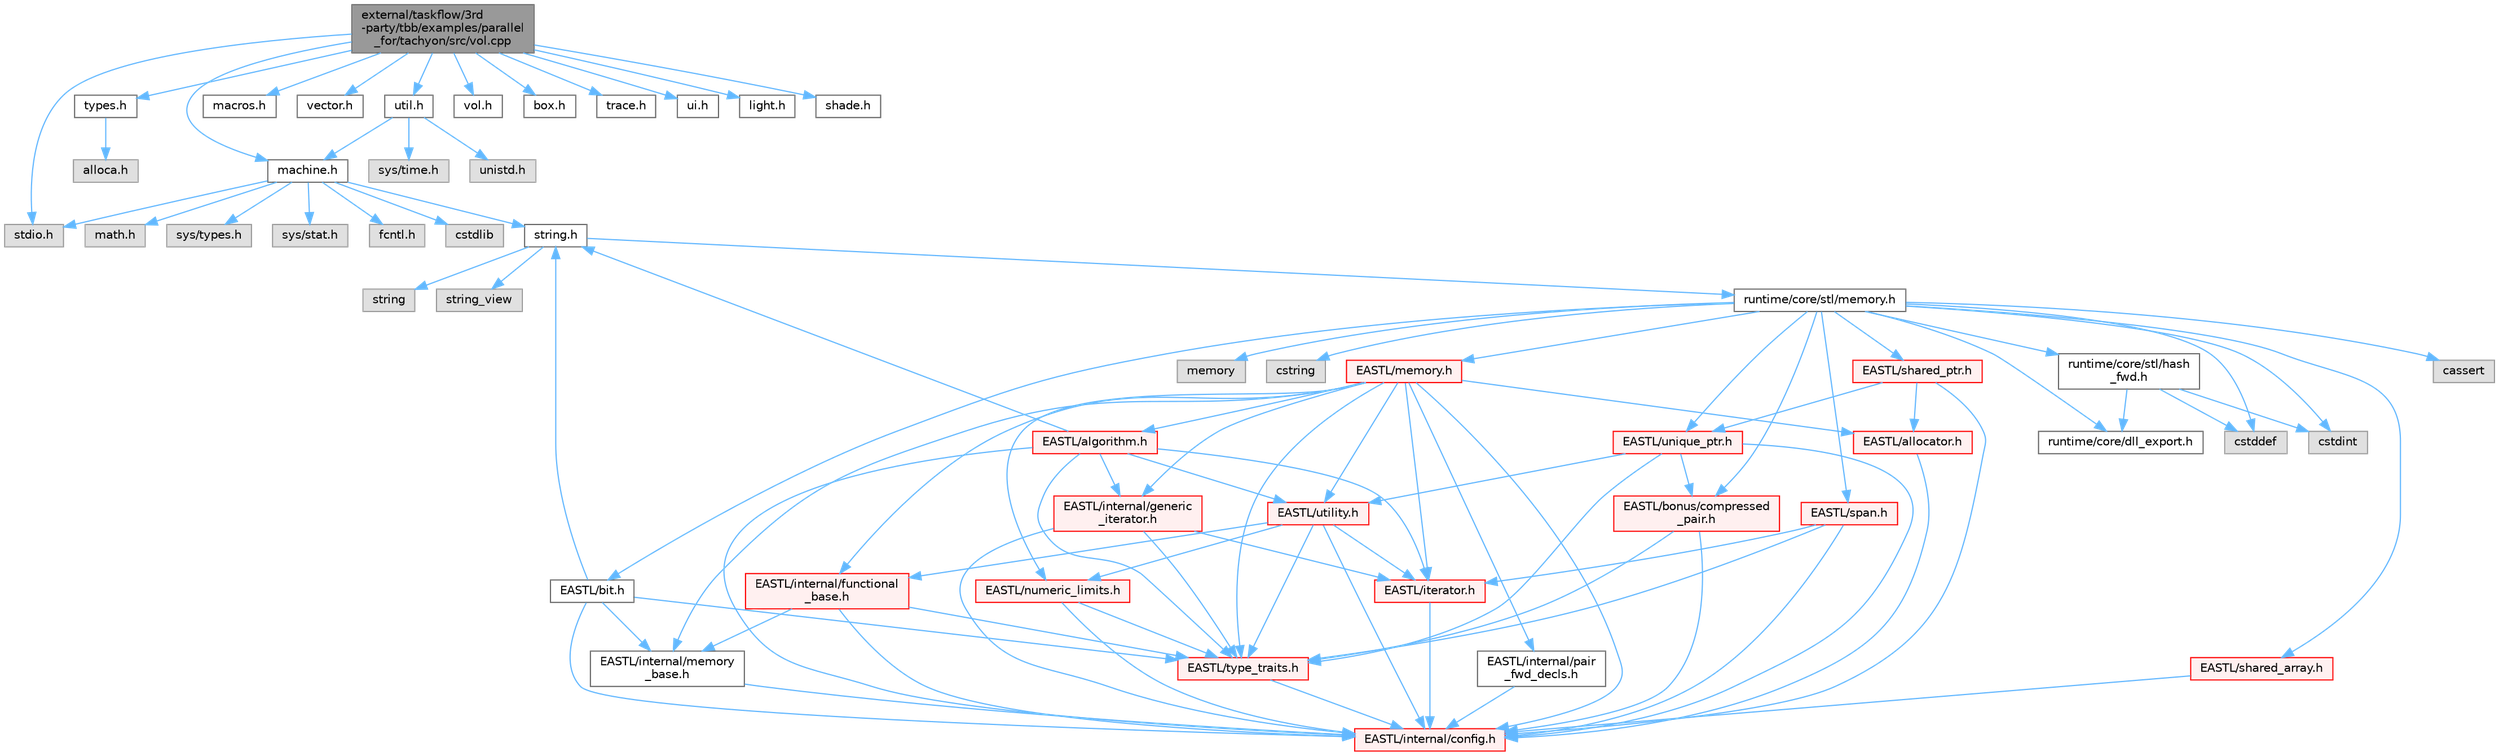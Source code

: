 digraph "external/taskflow/3rd-party/tbb/examples/parallel_for/tachyon/src/vol.cpp"
{
 // LATEX_PDF_SIZE
  bgcolor="transparent";
  edge [fontname=Helvetica,fontsize=10,labelfontname=Helvetica,labelfontsize=10];
  node [fontname=Helvetica,fontsize=10,shape=box,height=0.2,width=0.4];
  Node1 [id="Node000001",label="external/taskflow/3rd\l-party/tbb/examples/parallel\l_for/tachyon/src/vol.cpp",height=0.2,width=0.4,color="gray40", fillcolor="grey60", style="filled", fontcolor="black",tooltip=" "];
  Node1 -> Node2 [id="edge1_Node000001_Node000002",color="steelblue1",style="solid",tooltip=" "];
  Node2 [id="Node000002",label="stdio.h",height=0.2,width=0.4,color="grey60", fillcolor="#E0E0E0", style="filled",tooltip=" "];
  Node1 -> Node3 [id="edge2_Node000001_Node000003",color="steelblue1",style="solid",tooltip=" "];
  Node3 [id="Node000003",label="machine.h",height=0.2,width=0.4,color="grey40", fillcolor="white", style="filled",URL="$machine_8h.html",tooltip=" "];
  Node3 -> Node2 [id="edge3_Node000003_Node000002",color="steelblue1",style="solid",tooltip=" "];
  Node3 -> Node4 [id="edge4_Node000003_Node000004",color="steelblue1",style="solid",tooltip=" "];
  Node4 [id="Node000004",label="cstdlib",height=0.2,width=0.4,color="grey60", fillcolor="#E0E0E0", style="filled",tooltip=" "];
  Node3 -> Node5 [id="edge5_Node000003_Node000005",color="steelblue1",style="solid",tooltip=" "];
  Node5 [id="Node000005",label="string.h",height=0.2,width=0.4,color="grey40", fillcolor="white", style="filled",URL="$string_8h.html",tooltip=" "];
  Node5 -> Node6 [id="edge6_Node000005_Node000006",color="steelblue1",style="solid",tooltip=" "];
  Node6 [id="Node000006",label="string",height=0.2,width=0.4,color="grey60", fillcolor="#E0E0E0", style="filled",tooltip=" "];
  Node5 -> Node7 [id="edge7_Node000005_Node000007",color="steelblue1",style="solid",tooltip=" "];
  Node7 [id="Node000007",label="string_view",height=0.2,width=0.4,color="grey60", fillcolor="#E0E0E0", style="filled",tooltip=" "];
  Node5 -> Node8 [id="edge8_Node000005_Node000008",color="steelblue1",style="solid",tooltip=" "];
  Node8 [id="Node000008",label="runtime/core/stl/memory.h",height=0.2,width=0.4,color="grey40", fillcolor="white", style="filled",URL="$runtime_2core_2stl_2memory_8h.html",tooltip=" "];
  Node8 -> Node9 [id="edge9_Node000008_Node000009",color="steelblue1",style="solid",tooltip=" "];
  Node9 [id="Node000009",label="cstddef",height=0.2,width=0.4,color="grey60", fillcolor="#E0E0E0", style="filled",tooltip=" "];
  Node8 -> Node10 [id="edge10_Node000008_Node000010",color="steelblue1",style="solid",tooltip=" "];
  Node10 [id="Node000010",label="cstdint",height=0.2,width=0.4,color="grey60", fillcolor="#E0E0E0", style="filled",tooltip=" "];
  Node8 -> Node11 [id="edge11_Node000008_Node000011",color="steelblue1",style="solid",tooltip=" "];
  Node11 [id="Node000011",label="cassert",height=0.2,width=0.4,color="grey60", fillcolor="#E0E0E0", style="filled",tooltip=" "];
  Node8 -> Node12 [id="edge12_Node000008_Node000012",color="steelblue1",style="solid",tooltip=" "];
  Node12 [id="Node000012",label="memory",height=0.2,width=0.4,color="grey60", fillcolor="#E0E0E0", style="filled",tooltip=" "];
  Node8 -> Node13 [id="edge13_Node000008_Node000013",color="steelblue1",style="solid",tooltip=" "];
  Node13 [id="Node000013",label="cstring",height=0.2,width=0.4,color="grey60", fillcolor="#E0E0E0", style="filled",tooltip=" "];
  Node8 -> Node14 [id="edge14_Node000008_Node000014",color="steelblue1",style="solid",tooltip=" "];
  Node14 [id="Node000014",label="EASTL/bit.h",height=0.2,width=0.4,color="grey40", fillcolor="white", style="filled",URL="$bit_8h.html",tooltip=" "];
  Node14 -> Node15 [id="edge15_Node000014_Node000015",color="steelblue1",style="solid",tooltip=" "];
  Node15 [id="Node000015",label="EASTL/internal/config.h",height=0.2,width=0.4,color="red", fillcolor="#FFF0F0", style="filled",URL="$runtime_2_e_a_s_t_l_2include_2_e_a_s_t_l_2internal_2config_8h.html",tooltip=" "];
  Node14 -> Node24 [id="edge16_Node000014_Node000024",color="steelblue1",style="solid",tooltip=" "];
  Node24 [id="Node000024",label="EASTL/internal/memory\l_base.h",height=0.2,width=0.4,color="grey40", fillcolor="white", style="filled",URL="$memory__base_8h.html",tooltip=" "];
  Node24 -> Node15 [id="edge17_Node000024_Node000015",color="steelblue1",style="solid",tooltip=" "];
  Node14 -> Node25 [id="edge18_Node000014_Node000025",color="steelblue1",style="solid",tooltip=" "];
  Node25 [id="Node000025",label="EASTL/type_traits.h",height=0.2,width=0.4,color="red", fillcolor="#FFF0F0", style="filled",URL="$_e_a_s_t_l_2include_2_e_a_s_t_l_2type__traits_8h.html",tooltip=" "];
  Node25 -> Node15 [id="edge19_Node000025_Node000015",color="steelblue1",style="solid",tooltip=" "];
  Node14 -> Node5 [id="edge20_Node000014_Node000005",color="steelblue1",style="solid",tooltip=" "];
  Node8 -> Node35 [id="edge21_Node000008_Node000035",color="steelblue1",style="solid",tooltip=" "];
  Node35 [id="Node000035",label="EASTL/memory.h",height=0.2,width=0.4,color="red", fillcolor="#FFF0F0", style="filled",URL="$runtime_2_e_a_s_t_l_2include_2_e_a_s_t_l_2memory_8h.html",tooltip=" "];
  Node35 -> Node15 [id="edge22_Node000035_Node000015",color="steelblue1",style="solid",tooltip=" "];
  Node35 -> Node24 [id="edge23_Node000035_Node000024",color="steelblue1",style="solid",tooltip=" "];
  Node35 -> Node36 [id="edge24_Node000035_Node000036",color="steelblue1",style="solid",tooltip=" "];
  Node36 [id="Node000036",label="EASTL/internal/generic\l_iterator.h",height=0.2,width=0.4,color="red", fillcolor="#FFF0F0", style="filled",URL="$generic__iterator_8h.html",tooltip=" "];
  Node36 -> Node15 [id="edge25_Node000036_Node000015",color="steelblue1",style="solid",tooltip=" "];
  Node36 -> Node37 [id="edge26_Node000036_Node000037",color="steelblue1",style="solid",tooltip=" "];
  Node37 [id="Node000037",label="EASTL/iterator.h",height=0.2,width=0.4,color="red", fillcolor="#FFF0F0", style="filled",URL="$_e_a_s_t_l_2include_2_e_a_s_t_l_2iterator_8h.html",tooltip=" "];
  Node37 -> Node15 [id="edge27_Node000037_Node000015",color="steelblue1",style="solid",tooltip=" "];
  Node36 -> Node25 [id="edge28_Node000036_Node000025",color="steelblue1",style="solid",tooltip=" "];
  Node35 -> Node40 [id="edge29_Node000035_Node000040",color="steelblue1",style="solid",tooltip=" "];
  Node40 [id="Node000040",label="EASTL/internal/pair\l_fwd_decls.h",height=0.2,width=0.4,color="grey40", fillcolor="white", style="filled",URL="$pair__fwd__decls_8h.html",tooltip=" "];
  Node40 -> Node15 [id="edge30_Node000040_Node000015",color="steelblue1",style="solid",tooltip=" "];
  Node35 -> Node41 [id="edge31_Node000035_Node000041",color="steelblue1",style="solid",tooltip=" "];
  Node41 [id="Node000041",label="EASTL/internal/functional\l_base.h",height=0.2,width=0.4,color="red", fillcolor="#FFF0F0", style="filled",URL="$functional__base_8h.html",tooltip=" "];
  Node41 -> Node15 [id="edge32_Node000041_Node000015",color="steelblue1",style="solid",tooltip=" "];
  Node41 -> Node24 [id="edge33_Node000041_Node000024",color="steelblue1",style="solid",tooltip=" "];
  Node41 -> Node25 [id="edge34_Node000041_Node000025",color="steelblue1",style="solid",tooltip=" "];
  Node35 -> Node42 [id="edge35_Node000035_Node000042",color="steelblue1",style="solid",tooltip=" "];
  Node42 [id="Node000042",label="EASTL/algorithm.h",height=0.2,width=0.4,color="red", fillcolor="#FFF0F0", style="filled",URL="$_e_a_s_t_l_2include_2_e_a_s_t_l_2algorithm_8h.html",tooltip=" "];
  Node42 -> Node15 [id="edge36_Node000042_Node000015",color="steelblue1",style="solid",tooltip=" "];
  Node42 -> Node25 [id="edge37_Node000042_Node000025",color="steelblue1",style="solid",tooltip=" "];
  Node42 -> Node37 [id="edge38_Node000042_Node000037",color="steelblue1",style="solid",tooltip=" "];
  Node42 -> Node52 [id="edge39_Node000042_Node000052",color="steelblue1",style="solid",tooltip=" "];
  Node52 [id="Node000052",label="EASTL/utility.h",height=0.2,width=0.4,color="red", fillcolor="#FFF0F0", style="filled",URL="$runtime_2_e_a_s_t_l_2include_2_e_a_s_t_l_2utility_8h.html",tooltip=" "];
  Node52 -> Node15 [id="edge40_Node000052_Node000015",color="steelblue1",style="solid",tooltip=" "];
  Node52 -> Node25 [id="edge41_Node000052_Node000025",color="steelblue1",style="solid",tooltip=" "];
  Node52 -> Node37 [id="edge42_Node000052_Node000037",color="steelblue1",style="solid",tooltip=" "];
  Node52 -> Node53 [id="edge43_Node000052_Node000053",color="steelblue1",style="solid",tooltip=" "];
  Node53 [id="Node000053",label="EASTL/numeric_limits.h",height=0.2,width=0.4,color="red", fillcolor="#FFF0F0", style="filled",URL="$numeric__limits_8h.html",tooltip=" "];
  Node53 -> Node15 [id="edge44_Node000053_Node000015",color="steelblue1",style="solid",tooltip=" "];
  Node53 -> Node25 [id="edge45_Node000053_Node000025",color="steelblue1",style="solid",tooltip=" "];
  Node52 -> Node41 [id="edge46_Node000052_Node000041",color="steelblue1",style="solid",tooltip=" "];
  Node42 -> Node36 [id="edge47_Node000042_Node000036",color="steelblue1",style="solid",tooltip=" "];
  Node42 -> Node5 [id="edge48_Node000042_Node000005",color="steelblue1",style="solid",tooltip=" "];
  Node35 -> Node25 [id="edge49_Node000035_Node000025",color="steelblue1",style="solid",tooltip=" "];
  Node35 -> Node49 [id="edge50_Node000035_Node000049",color="steelblue1",style="solid",tooltip=" "];
  Node49 [id="Node000049",label="EASTL/allocator.h",height=0.2,width=0.4,color="red", fillcolor="#FFF0F0", style="filled",URL="$runtime_2_e_a_s_t_l_2include_2_e_a_s_t_l_2allocator_8h.html",tooltip=" "];
  Node49 -> Node15 [id="edge51_Node000049_Node000015",color="steelblue1",style="solid",tooltip=" "];
  Node35 -> Node37 [id="edge52_Node000035_Node000037",color="steelblue1",style="solid",tooltip=" "];
  Node35 -> Node52 [id="edge53_Node000035_Node000052",color="steelblue1",style="solid",tooltip=" "];
  Node35 -> Node53 [id="edge54_Node000035_Node000053",color="steelblue1",style="solid",tooltip=" "];
  Node8 -> Node63 [id="edge55_Node000008_Node000063",color="steelblue1",style="solid",tooltip=" "];
  Node63 [id="Node000063",label="EASTL/shared_array.h",height=0.2,width=0.4,color="red", fillcolor="#FFF0F0", style="filled",URL="$shared__array_8h.html",tooltip=" "];
  Node63 -> Node15 [id="edge56_Node000063_Node000015",color="steelblue1",style="solid",tooltip=" "];
  Node8 -> Node66 [id="edge57_Node000008_Node000066",color="steelblue1",style="solid",tooltip=" "];
  Node66 [id="Node000066",label="EASTL/unique_ptr.h",height=0.2,width=0.4,color="red", fillcolor="#FFF0F0", style="filled",URL="$unique__ptr_8h.html",tooltip=" "];
  Node66 -> Node67 [id="edge58_Node000066_Node000067",color="steelblue1",style="solid",tooltip=" "];
  Node67 [id="Node000067",label="EASTL/bonus/compressed\l_pair.h",height=0.2,width=0.4,color="red", fillcolor="#FFF0F0", style="filled",URL="$compressed__pair_8h.html",tooltip=" "];
  Node67 -> Node15 [id="edge59_Node000067_Node000015",color="steelblue1",style="solid",tooltip=" "];
  Node67 -> Node25 [id="edge60_Node000067_Node000025",color="steelblue1",style="solid",tooltip=" "];
  Node66 -> Node15 [id="edge61_Node000066_Node000015",color="steelblue1",style="solid",tooltip=" "];
  Node66 -> Node25 [id="edge62_Node000066_Node000025",color="steelblue1",style="solid",tooltip=" "];
  Node66 -> Node52 [id="edge63_Node000066_Node000052",color="steelblue1",style="solid",tooltip=" "];
  Node8 -> Node69 [id="edge64_Node000008_Node000069",color="steelblue1",style="solid",tooltip=" "];
  Node69 [id="Node000069",label="EASTL/shared_ptr.h",height=0.2,width=0.4,color="red", fillcolor="#FFF0F0", style="filled",URL="$shared__ptr_8h.html",tooltip=" "];
  Node69 -> Node15 [id="edge65_Node000069_Node000015",color="steelblue1",style="solid",tooltip=" "];
  Node69 -> Node66 [id="edge66_Node000069_Node000066",color="steelblue1",style="solid",tooltip=" "];
  Node69 -> Node49 [id="edge67_Node000069_Node000049",color="steelblue1",style="solid",tooltip=" "];
  Node8 -> Node149 [id="edge68_Node000008_Node000149",color="steelblue1",style="solid",tooltip=" "];
  Node149 [id="Node000149",label="EASTL/span.h",height=0.2,width=0.4,color="red", fillcolor="#FFF0F0", style="filled",URL="$span_8h.html",tooltip=" "];
  Node149 -> Node15 [id="edge69_Node000149_Node000015",color="steelblue1",style="solid",tooltip=" "];
  Node149 -> Node25 [id="edge70_Node000149_Node000025",color="steelblue1",style="solid",tooltip=" "];
  Node149 -> Node37 [id="edge71_Node000149_Node000037",color="steelblue1",style="solid",tooltip=" "];
  Node8 -> Node67 [id="edge72_Node000008_Node000067",color="steelblue1",style="solid",tooltip=" "];
  Node8 -> Node152 [id="edge73_Node000008_Node000152",color="steelblue1",style="solid",tooltip=" "];
  Node152 [id="Node000152",label="runtime/core/dll_export.h",height=0.2,width=0.4,color="grey40", fillcolor="white", style="filled",URL="$dll__export_8h.html",tooltip=" "];
  Node8 -> Node153 [id="edge74_Node000008_Node000153",color="steelblue1",style="solid",tooltip=" "];
  Node153 [id="Node000153",label="runtime/core/stl/hash\l_fwd.h",height=0.2,width=0.4,color="grey40", fillcolor="white", style="filled",URL="$hash__fwd_8h.html",tooltip=" "];
  Node153 -> Node9 [id="edge75_Node000153_Node000009",color="steelblue1",style="solid",tooltip=" "];
  Node153 -> Node10 [id="edge76_Node000153_Node000010",color="steelblue1",style="solid",tooltip=" "];
  Node153 -> Node152 [id="edge77_Node000153_Node000152",color="steelblue1",style="solid",tooltip=" "];
  Node3 -> Node154 [id="edge78_Node000003_Node000154",color="steelblue1",style="solid",tooltip=" "];
  Node154 [id="Node000154",label="math.h",height=0.2,width=0.4,color="grey60", fillcolor="#E0E0E0", style="filled",tooltip=" "];
  Node3 -> Node155 [id="edge79_Node000003_Node000155",color="steelblue1",style="solid",tooltip=" "];
  Node155 [id="Node000155",label="sys/types.h",height=0.2,width=0.4,color="grey60", fillcolor="#E0E0E0", style="filled",tooltip=" "];
  Node3 -> Node156 [id="edge80_Node000003_Node000156",color="steelblue1",style="solid",tooltip=" "];
  Node156 [id="Node000156",label="sys/stat.h",height=0.2,width=0.4,color="grey60", fillcolor="#E0E0E0", style="filled",tooltip=" "];
  Node3 -> Node157 [id="edge81_Node000003_Node000157",color="steelblue1",style="solid",tooltip=" "];
  Node157 [id="Node000157",label="fcntl.h",height=0.2,width=0.4,color="grey60", fillcolor="#E0E0E0", style="filled",tooltip=" "];
  Node1 -> Node158 [id="edge82_Node000001_Node000158",color="steelblue1",style="solid",tooltip=" "];
  Node158 [id="Node000158",label="types.h",height=0.2,width=0.4,color="grey40", fillcolor="white", style="filled",URL="$external_2taskflow_23rd-party_2tbb_2examples_2parallel__for_2tachyon_2src_2types_8h.html",tooltip=" "];
  Node158 -> Node159 [id="edge83_Node000158_Node000159",color="steelblue1",style="solid",tooltip=" "];
  Node159 [id="Node000159",label="alloca.h",height=0.2,width=0.4,color="grey60", fillcolor="#E0E0E0", style="filled",tooltip=" "];
  Node1 -> Node160 [id="edge84_Node000001_Node000160",color="steelblue1",style="solid",tooltip=" "];
  Node160 [id="Node000160",label="macros.h",height=0.2,width=0.4,color="grey40", fillcolor="white", style="filled",URL="$tbb_2examples_2parallel__for_2tachyon_2src_2_macros_8h.html",tooltip=" "];
  Node1 -> Node161 [id="edge85_Node000001_Node000161",color="steelblue1",style="solid",tooltip=" "];
  Node161 [id="Node000161",label="vector.h",height=0.2,width=0.4,color="grey40", fillcolor="white", style="filled",URL="$external_2taskflow_23rd-party_2tbb_2examples_2parallel__for_2tachyon_2src_2vector_8h.html",tooltip=" "];
  Node1 -> Node162 [id="edge86_Node000001_Node000162",color="steelblue1",style="solid",tooltip=" "];
  Node162 [id="Node000162",label="util.h",height=0.2,width=0.4,color="grey40", fillcolor="white", style="filled",URL="$util_8h.html",tooltip=" "];
  Node162 -> Node3 [id="edge87_Node000162_Node000003",color="steelblue1",style="solid",tooltip=" "];
  Node162 -> Node163 [id="edge88_Node000162_Node000163",color="steelblue1",style="solid",tooltip=" "];
  Node163 [id="Node000163",label="sys/time.h",height=0.2,width=0.4,color="grey60", fillcolor="#E0E0E0", style="filled",tooltip=" "];
  Node162 -> Node164 [id="edge89_Node000162_Node000164",color="steelblue1",style="solid",tooltip=" "];
  Node164 [id="Node000164",label="unistd.h",height=0.2,width=0.4,color="grey60", fillcolor="#E0E0E0", style="filled",tooltip=" "];
  Node1 -> Node165 [id="edge90_Node000001_Node000165",color="steelblue1",style="solid",tooltip=" "];
  Node165 [id="Node000165",label="vol.h",height=0.2,width=0.4,color="grey40", fillcolor="white", style="filled",URL="$vol_8h.html",tooltip=" "];
  Node1 -> Node166 [id="edge91_Node000001_Node000166",color="steelblue1",style="solid",tooltip=" "];
  Node166 [id="Node000166",label="box.h",height=0.2,width=0.4,color="grey40", fillcolor="white", style="filled",URL="$box_8h.html",tooltip=" "];
  Node1 -> Node167 [id="edge92_Node000001_Node000167",color="steelblue1",style="solid",tooltip=" "];
  Node167 [id="Node000167",label="trace.h",height=0.2,width=0.4,color="grey40", fillcolor="white", style="filled",URL="$trace_8h.html",tooltip=" "];
  Node1 -> Node168 [id="edge93_Node000001_Node000168",color="steelblue1",style="solid",tooltip=" "];
  Node168 [id="Node000168",label="ui.h",height=0.2,width=0.4,color="grey40", fillcolor="white", style="filled",URL="$ui_8h.html",tooltip=" "];
  Node1 -> Node169 [id="edge94_Node000001_Node000169",color="steelblue1",style="solid",tooltip=" "];
  Node169 [id="Node000169",label="light.h",height=0.2,width=0.4,color="grey40", fillcolor="white", style="filled",URL="$light_8h.html",tooltip=" "];
  Node1 -> Node170 [id="edge95_Node000001_Node000170",color="steelblue1",style="solid",tooltip=" "];
  Node170 [id="Node000170",label="shade.h",height=0.2,width=0.4,color="grey40", fillcolor="white", style="filled",URL="$shade_8h.html",tooltip=" "];
}
